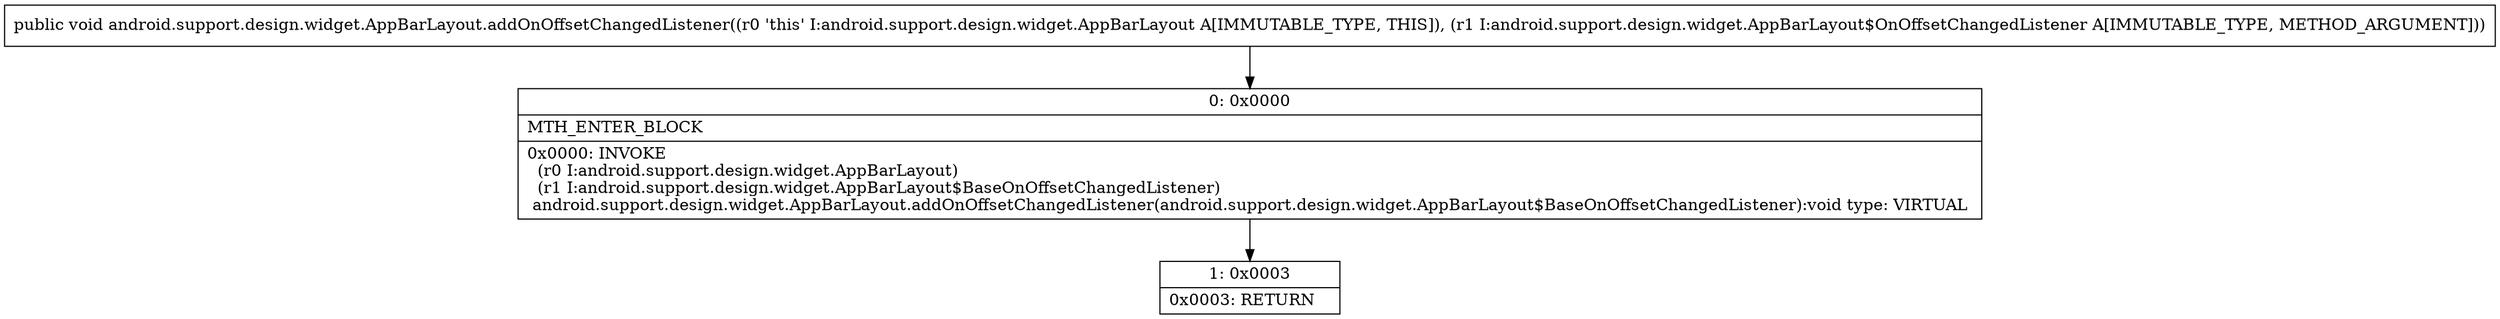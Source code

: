 digraph "CFG forandroid.support.design.widget.AppBarLayout.addOnOffsetChangedListener(Landroid\/support\/design\/widget\/AppBarLayout$OnOffsetChangedListener;)V" {
Node_0 [shape=record,label="{0\:\ 0x0000|MTH_ENTER_BLOCK\l|0x0000: INVOKE  \l  (r0 I:android.support.design.widget.AppBarLayout)\l  (r1 I:android.support.design.widget.AppBarLayout$BaseOnOffsetChangedListener)\l android.support.design.widget.AppBarLayout.addOnOffsetChangedListener(android.support.design.widget.AppBarLayout$BaseOnOffsetChangedListener):void type: VIRTUAL \l}"];
Node_1 [shape=record,label="{1\:\ 0x0003|0x0003: RETURN   \l}"];
MethodNode[shape=record,label="{public void android.support.design.widget.AppBarLayout.addOnOffsetChangedListener((r0 'this' I:android.support.design.widget.AppBarLayout A[IMMUTABLE_TYPE, THIS]), (r1 I:android.support.design.widget.AppBarLayout$OnOffsetChangedListener A[IMMUTABLE_TYPE, METHOD_ARGUMENT])) }"];
MethodNode -> Node_0;
Node_0 -> Node_1;
}

